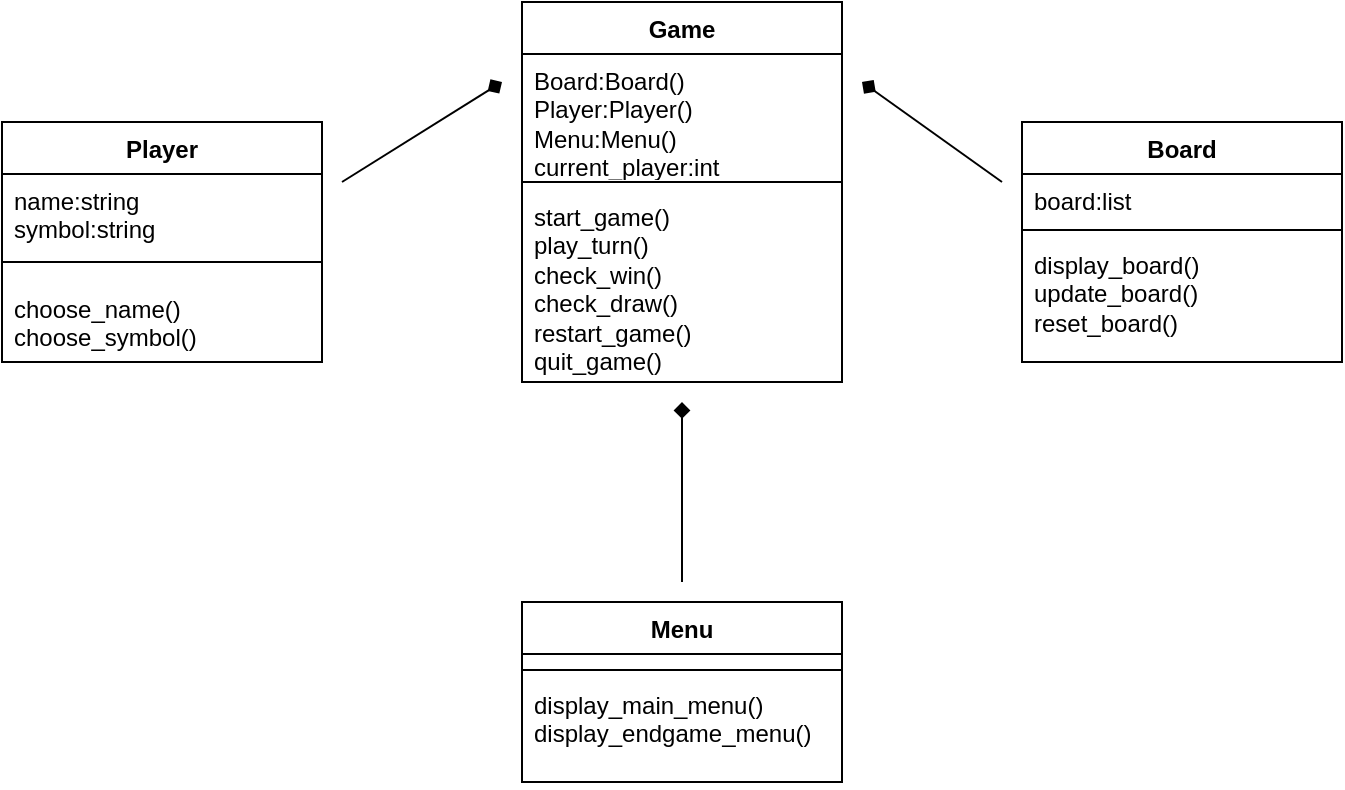 <mxfile version="24.0.7" type="device">
  <diagram name="Page-1" id="L-yXCaRKfQ7AJv0MZn3G">
    <mxGraphModel dx="951" dy="568" grid="1" gridSize="10" guides="1" tooltips="1" connect="1" arrows="1" fold="1" page="1" pageScale="1" pageWidth="850" pageHeight="1100" math="0" shadow="0">
      <root>
        <mxCell id="0" />
        <mxCell id="1" parent="0" />
        <mxCell id="H-9ZtnFbZw_6mXeERdu1-8" value="Player" style="swimlane;fontStyle=1;align=center;verticalAlign=top;childLayout=stackLayout;horizontal=1;startSize=26;horizontalStack=0;resizeParent=1;resizeParentMax=0;resizeLast=0;collapsible=1;marginBottom=0;whiteSpace=wrap;html=1;" vertex="1" parent="1">
          <mxGeometry x="80" y="290" width="160" height="120" as="geometry" />
        </mxCell>
        <mxCell id="H-9ZtnFbZw_6mXeERdu1-9" value="&lt;div&gt;name:string&lt;/div&gt;&lt;div&gt;symbol:string&lt;br&gt;&lt;/div&gt;" style="text;strokeColor=none;fillColor=none;align=left;verticalAlign=top;spacingLeft=4;spacingRight=4;overflow=hidden;rotatable=0;points=[[0,0.5],[1,0.5]];portConstraint=eastwest;whiteSpace=wrap;html=1;" vertex="1" parent="H-9ZtnFbZw_6mXeERdu1-8">
          <mxGeometry y="26" width="160" height="34" as="geometry" />
        </mxCell>
        <mxCell id="H-9ZtnFbZw_6mXeERdu1-10" value="" style="line;strokeWidth=1;fillColor=none;align=left;verticalAlign=middle;spacingTop=-1;spacingLeft=3;spacingRight=3;rotatable=0;labelPosition=right;points=[];portConstraint=eastwest;strokeColor=inherit;" vertex="1" parent="H-9ZtnFbZw_6mXeERdu1-8">
          <mxGeometry y="60" width="160" height="20" as="geometry" />
        </mxCell>
        <mxCell id="H-9ZtnFbZw_6mXeERdu1-11" value="&lt;div&gt;choose_name()&lt;/div&gt;&lt;div&gt;choose_symbol()&lt;br&gt;&lt;/div&gt;" style="text;strokeColor=none;fillColor=none;align=left;verticalAlign=top;spacingLeft=4;spacingRight=4;overflow=hidden;rotatable=0;points=[[0,0.5],[1,0.5]];portConstraint=eastwest;whiteSpace=wrap;html=1;" vertex="1" parent="H-9ZtnFbZw_6mXeERdu1-8">
          <mxGeometry y="80" width="160" height="40" as="geometry" />
        </mxCell>
        <mxCell id="H-9ZtnFbZw_6mXeERdu1-16" value="Board" style="swimlane;fontStyle=1;align=center;verticalAlign=top;childLayout=stackLayout;horizontal=1;startSize=26;horizontalStack=0;resizeParent=1;resizeParentMax=0;resizeLast=0;collapsible=1;marginBottom=0;whiteSpace=wrap;html=1;" vertex="1" parent="1">
          <mxGeometry x="590" y="290" width="160" height="120" as="geometry" />
        </mxCell>
        <mxCell id="H-9ZtnFbZw_6mXeERdu1-17" value="&lt;div&gt;board:list&lt;/div&gt;&lt;div&gt;&lt;br&gt;&lt;/div&gt;" style="text;strokeColor=none;fillColor=none;align=left;verticalAlign=top;spacingLeft=4;spacingRight=4;overflow=hidden;rotatable=0;points=[[0,0.5],[1,0.5]];portConstraint=eastwest;whiteSpace=wrap;html=1;" vertex="1" parent="H-9ZtnFbZw_6mXeERdu1-16">
          <mxGeometry y="26" width="160" height="24" as="geometry" />
        </mxCell>
        <mxCell id="H-9ZtnFbZw_6mXeERdu1-18" value="" style="line;strokeWidth=1;fillColor=none;align=left;verticalAlign=middle;spacingTop=-1;spacingLeft=3;spacingRight=3;rotatable=0;labelPosition=right;points=[];portConstraint=eastwest;strokeColor=inherit;" vertex="1" parent="H-9ZtnFbZw_6mXeERdu1-16">
          <mxGeometry y="50" width="160" height="8" as="geometry" />
        </mxCell>
        <mxCell id="H-9ZtnFbZw_6mXeERdu1-19" value="&lt;div&gt;display_board()&lt;/div&gt;&lt;div&gt;update_board()&lt;br&gt;&lt;/div&gt;&lt;div&gt;reset_board()&lt;/div&gt;&lt;div&gt;&lt;br&gt;&lt;/div&gt;" style="text;strokeColor=none;fillColor=none;align=left;verticalAlign=top;spacingLeft=4;spacingRight=4;overflow=hidden;rotatable=0;points=[[0,0.5],[1,0.5]];portConstraint=eastwest;whiteSpace=wrap;html=1;" vertex="1" parent="H-9ZtnFbZw_6mXeERdu1-16">
          <mxGeometry y="58" width="160" height="62" as="geometry" />
        </mxCell>
        <mxCell id="H-9ZtnFbZw_6mXeERdu1-21" value="Menu" style="swimlane;fontStyle=1;align=center;verticalAlign=top;childLayout=stackLayout;horizontal=1;startSize=26;horizontalStack=0;resizeParent=1;resizeParentMax=0;resizeLast=0;collapsible=1;marginBottom=0;whiteSpace=wrap;html=1;" vertex="1" parent="1">
          <mxGeometry x="340" y="530" width="160" height="90" as="geometry" />
        </mxCell>
        <mxCell id="H-9ZtnFbZw_6mXeERdu1-22" value="+ field: type" style="text;strokeColor=none;fillColor=none;align=left;verticalAlign=top;spacingLeft=4;spacingRight=4;overflow=hidden;rotatable=0;points=[[0,0.5],[1,0.5]];portConstraint=eastwest;whiteSpace=wrap;html=1;" vertex="1" parent="H-9ZtnFbZw_6mXeERdu1-21">
          <mxGeometry y="26" width="160" height="4" as="geometry" />
        </mxCell>
        <mxCell id="H-9ZtnFbZw_6mXeERdu1-23" value="" style="line;strokeWidth=1;fillColor=none;align=left;verticalAlign=middle;spacingTop=-1;spacingLeft=3;spacingRight=3;rotatable=0;labelPosition=right;points=[];portConstraint=eastwest;strokeColor=inherit;" vertex="1" parent="H-9ZtnFbZw_6mXeERdu1-21">
          <mxGeometry y="30" width="160" height="8" as="geometry" />
        </mxCell>
        <mxCell id="H-9ZtnFbZw_6mXeERdu1-24" value="&lt;div&gt;display_main_menu()&lt;/div&gt;&lt;div&gt;display_endgame_menu()&lt;br&gt;&lt;/div&gt;" style="text;strokeColor=none;fillColor=none;align=left;verticalAlign=top;spacingLeft=4;spacingRight=4;overflow=hidden;rotatable=0;points=[[0,0.5],[1,0.5]];portConstraint=eastwest;whiteSpace=wrap;html=1;" vertex="1" parent="H-9ZtnFbZw_6mXeERdu1-21">
          <mxGeometry y="38" width="160" height="52" as="geometry" />
        </mxCell>
        <mxCell id="H-9ZtnFbZw_6mXeERdu1-25" value="Game" style="swimlane;fontStyle=1;align=center;verticalAlign=top;childLayout=stackLayout;horizontal=1;startSize=26;horizontalStack=0;resizeParent=1;resizeParentMax=0;resizeLast=0;collapsible=1;marginBottom=0;whiteSpace=wrap;html=1;" vertex="1" parent="1">
          <mxGeometry x="340" y="230" width="160" height="190" as="geometry" />
        </mxCell>
        <mxCell id="H-9ZtnFbZw_6mXeERdu1-26" value="&lt;div&gt;Board:Board()&lt;/div&gt;&lt;div&gt;Player:Player()&lt;/div&gt;&lt;div&gt;Menu:Menu()&lt;/div&gt;&lt;div&gt;current_player:int&lt;br&gt;&lt;/div&gt;" style="text;strokeColor=none;fillColor=none;align=left;verticalAlign=top;spacingLeft=4;spacingRight=4;overflow=hidden;rotatable=0;points=[[0,0.5],[1,0.5]];portConstraint=eastwest;whiteSpace=wrap;html=1;" vertex="1" parent="H-9ZtnFbZw_6mXeERdu1-25">
          <mxGeometry y="26" width="160" height="60" as="geometry" />
        </mxCell>
        <mxCell id="H-9ZtnFbZw_6mXeERdu1-27" value="" style="line;strokeWidth=1;fillColor=none;align=left;verticalAlign=middle;spacingTop=-1;spacingLeft=3;spacingRight=3;rotatable=0;labelPosition=right;points=[];portConstraint=eastwest;strokeColor=inherit;" vertex="1" parent="H-9ZtnFbZw_6mXeERdu1-25">
          <mxGeometry y="86" width="160" height="8" as="geometry" />
        </mxCell>
        <mxCell id="H-9ZtnFbZw_6mXeERdu1-28" value="&lt;div&gt;start_game()&lt;/div&gt;&lt;div&gt;play_turn()&lt;/div&gt;&lt;div&gt;check_win()&lt;/div&gt;&lt;div&gt;check_draw()&lt;/div&gt;&lt;div&gt;restart_game()&lt;/div&gt;&lt;div&gt;quit_game()&lt;br&gt;&lt;/div&gt;" style="text;strokeColor=none;fillColor=none;align=left;verticalAlign=top;spacingLeft=4;spacingRight=4;overflow=hidden;rotatable=0;points=[[0,0.5],[1,0.5]];portConstraint=eastwest;whiteSpace=wrap;html=1;" vertex="1" parent="H-9ZtnFbZw_6mXeERdu1-25">
          <mxGeometry y="94" width="160" height="96" as="geometry" />
        </mxCell>
        <mxCell id="H-9ZtnFbZw_6mXeERdu1-30" value="" style="endArrow=diamond;html=1;rounded=0;endFill=1;" edge="1" parent="1">
          <mxGeometry width="50" height="50" relative="1" as="geometry">
            <mxPoint x="250" y="320" as="sourcePoint" />
            <mxPoint x="330" y="270" as="targetPoint" />
          </mxGeometry>
        </mxCell>
        <mxCell id="H-9ZtnFbZw_6mXeERdu1-31" value="" style="endArrow=diamond;html=1;rounded=0;endFill=1;" edge="1" parent="1">
          <mxGeometry width="50" height="50" relative="1" as="geometry">
            <mxPoint x="580" y="320" as="sourcePoint" />
            <mxPoint x="510" y="270" as="targetPoint" />
          </mxGeometry>
        </mxCell>
        <mxCell id="H-9ZtnFbZw_6mXeERdu1-32" value="" style="endArrow=diamond;html=1;rounded=0;endFill=1;" edge="1" parent="1">
          <mxGeometry width="50" height="50" relative="1" as="geometry">
            <mxPoint x="420" y="520" as="sourcePoint" />
            <mxPoint x="420" y="430" as="targetPoint" />
          </mxGeometry>
        </mxCell>
      </root>
    </mxGraphModel>
  </diagram>
</mxfile>
